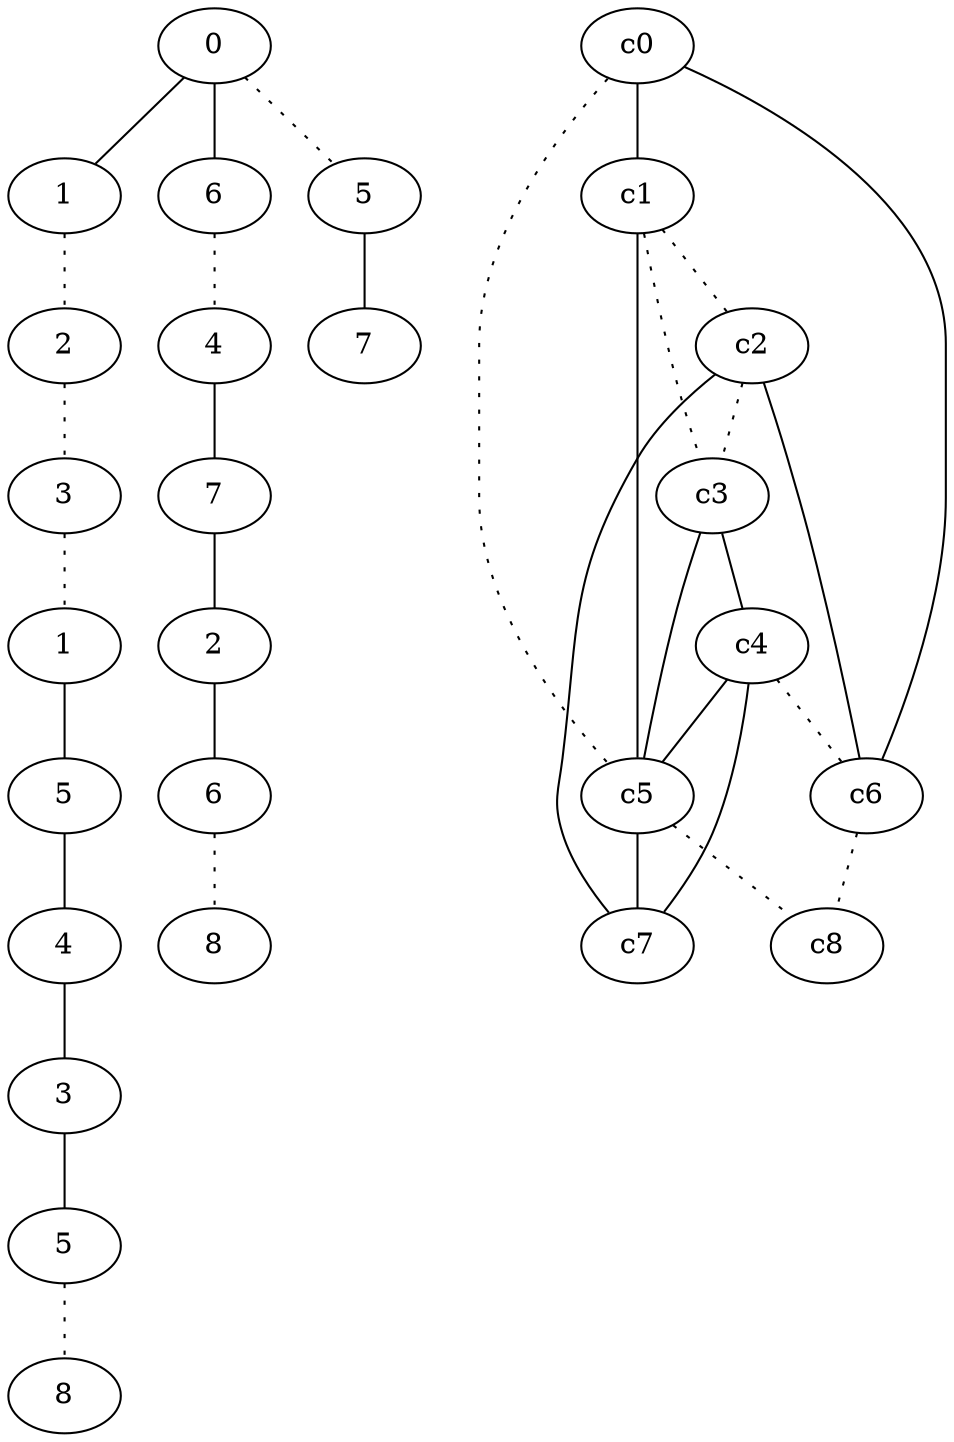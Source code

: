 graph {
a0[label=0];
a1[label=1];
a2[label=2];
a3[label=3];
a4[label=1];
a5[label=5];
a6[label=4];
a7[label=3];
a8[label=5];
a9[label=8];
a10[label=6];
a11[label=4];
a12[label=7];
a13[label=2];
a14[label=6];
a15[label=8];
a16[label=5];
a17[label=7];
a0 -- a1;
a0 -- a10;
a0 -- a16 [style=dotted];
a1 -- a2 [style=dotted];
a2 -- a3 [style=dotted];
a3 -- a4 [style=dotted];
a4 -- a5;
a5 -- a6;
a6 -- a7;
a7 -- a8;
a8 -- a9 [style=dotted];
a10 -- a11 [style=dotted];
a11 -- a12;
a12 -- a13;
a13 -- a14;
a14 -- a15 [style=dotted];
a16 -- a17;
c0 -- c1;
c0 -- c5 [style=dotted];
c0 -- c6;
c1 -- c2 [style=dotted];
c1 -- c3 [style=dotted];
c1 -- c5;
c2 -- c3 [style=dotted];
c2 -- c6;
c2 -- c7;
c3 -- c4;
c3 -- c5;
c4 -- c5;
c4 -- c6 [style=dotted];
c4 -- c7;
c5 -- c7;
c5 -- c8 [style=dotted];
c6 -- c8 [style=dotted];
}
